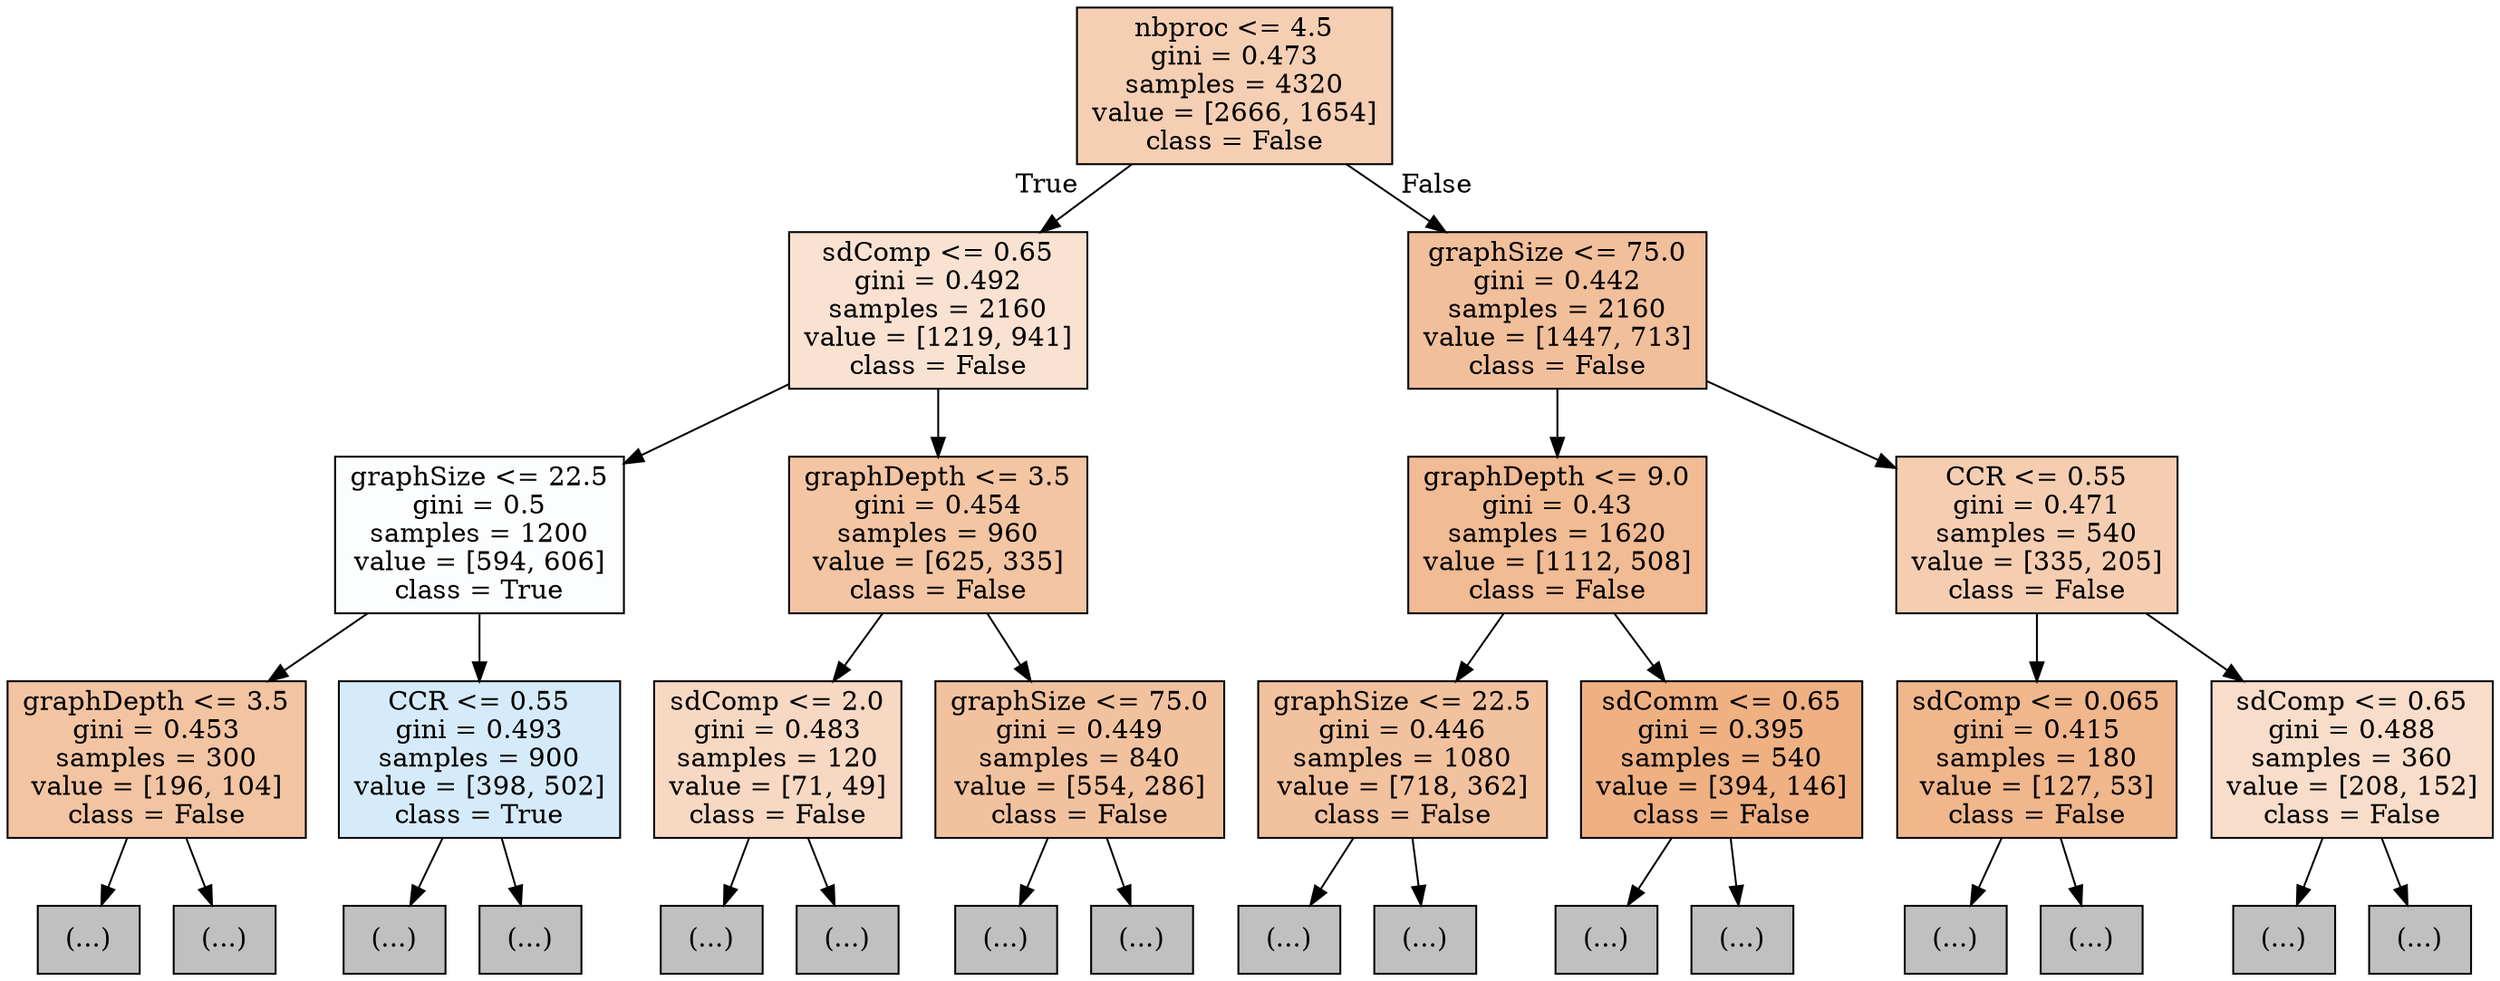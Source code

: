 digraph Tree {
node [shape=box, style="filled", color="black"] ;
0 [label="nbproc <= 4.5\ngini = 0.473\nsamples = 4320\nvalue = [2666, 1654]\nclass = False", fillcolor="#f5cfb4"] ;
1 [label="sdComp <= 0.65\ngini = 0.492\nsamples = 2160\nvalue = [1219, 941]\nclass = False", fillcolor="#f9e2d2"] ;
0 -> 1 [labeldistance=2.5, labelangle=45, headlabel="True"] ;
2 [label="graphSize <= 22.5\ngini = 0.5\nsamples = 1200\nvalue = [594, 606]\nclass = True", fillcolor="#fbfdfe"] ;
1 -> 2 ;
3 [label="graphDepth <= 3.5\ngini = 0.453\nsamples = 300\nvalue = [196, 104]\nclass = False", fillcolor="#f3c4a2"] ;
2 -> 3 ;
4 [label="(...)", fillcolor="#C0C0C0"] ;
3 -> 4 ;
33 [label="(...)", fillcolor="#C0C0C0"] ;
3 -> 33 ;
62 [label="CCR <= 0.55\ngini = 0.493\nsamples = 900\nvalue = [398, 502]\nclass = True", fillcolor="#d6ebfa"] ;
2 -> 62 ;
63 [label="(...)", fillcolor="#C0C0C0"] ;
62 -> 63 ;
166 [label="(...)", fillcolor="#C0C0C0"] ;
62 -> 166 ;
235 [label="graphDepth <= 3.5\ngini = 0.454\nsamples = 960\nvalue = [625, 335]\nclass = False", fillcolor="#f3c5a3"] ;
1 -> 235 ;
236 [label="sdComp <= 2.0\ngini = 0.483\nsamples = 120\nvalue = [71, 49]\nclass = False", fillcolor="#f7d8c2"] ;
235 -> 236 ;
237 [label="(...)", fillcolor="#C0C0C0"] ;
236 -> 237 ;
248 [label="(...)", fillcolor="#C0C0C0"] ;
236 -> 248 ;
259 [label="graphSize <= 75.0\ngini = 0.449\nsamples = 840\nvalue = [554, 286]\nclass = False", fillcolor="#f2c29f"] ;
235 -> 259 ;
260 [label="(...)", fillcolor="#C0C0C0"] ;
259 -> 260 ;
379 [label="(...)", fillcolor="#C0C0C0"] ;
259 -> 379 ;
426 [label="graphSize <= 75.0\ngini = 0.442\nsamples = 2160\nvalue = [1447, 713]\nclass = False", fillcolor="#f2bf9b"] ;
0 -> 426 [labeldistance=2.5, labelangle=-45, headlabel="False"] ;
427 [label="graphDepth <= 9.0\ngini = 0.43\nsamples = 1620\nvalue = [1112, 508]\nclass = False", fillcolor="#f1bb93"] ;
426 -> 427 ;
428 [label="graphSize <= 22.5\ngini = 0.446\nsamples = 1080\nvalue = [718, 362]\nclass = False", fillcolor="#f2c19d"] ;
427 -> 428 ;
429 [label="(...)", fillcolor="#C0C0C0"] ;
428 -> 429 ;
536 [label="(...)", fillcolor="#C0C0C0"] ;
428 -> 536 ;
643 [label="sdComm <= 0.65\ngini = 0.395\nsamples = 540\nvalue = [394, 146]\nclass = False", fillcolor="#efb082"] ;
427 -> 643 ;
644 [label="(...)", fillcolor="#C0C0C0"] ;
643 -> 644 ;
703 [label="(...)", fillcolor="#C0C0C0"] ;
643 -> 703 ;
750 [label="CCR <= 0.55\ngini = 0.471\nsamples = 540\nvalue = [335, 205]\nclass = False", fillcolor="#f5ceb2"] ;
426 -> 750 ;
751 [label="sdComp <= 0.065\ngini = 0.415\nsamples = 180\nvalue = [127, 53]\nclass = False", fillcolor="#f0b68c"] ;
750 -> 751 ;
752 [label="(...)", fillcolor="#C0C0C0"] ;
751 -> 752 ;
775 [label="(...)", fillcolor="#C0C0C0"] ;
751 -> 775 ;
786 [label="sdComp <= 0.65\ngini = 0.488\nsamples = 360\nvalue = [208, 152]\nclass = False", fillcolor="#f8ddca"] ;
750 -> 786 ;
787 [label="(...)", fillcolor="#C0C0C0"] ;
786 -> 787 ;
810 [label="(...)", fillcolor="#C0C0C0"] ;
786 -> 810 ;
}
